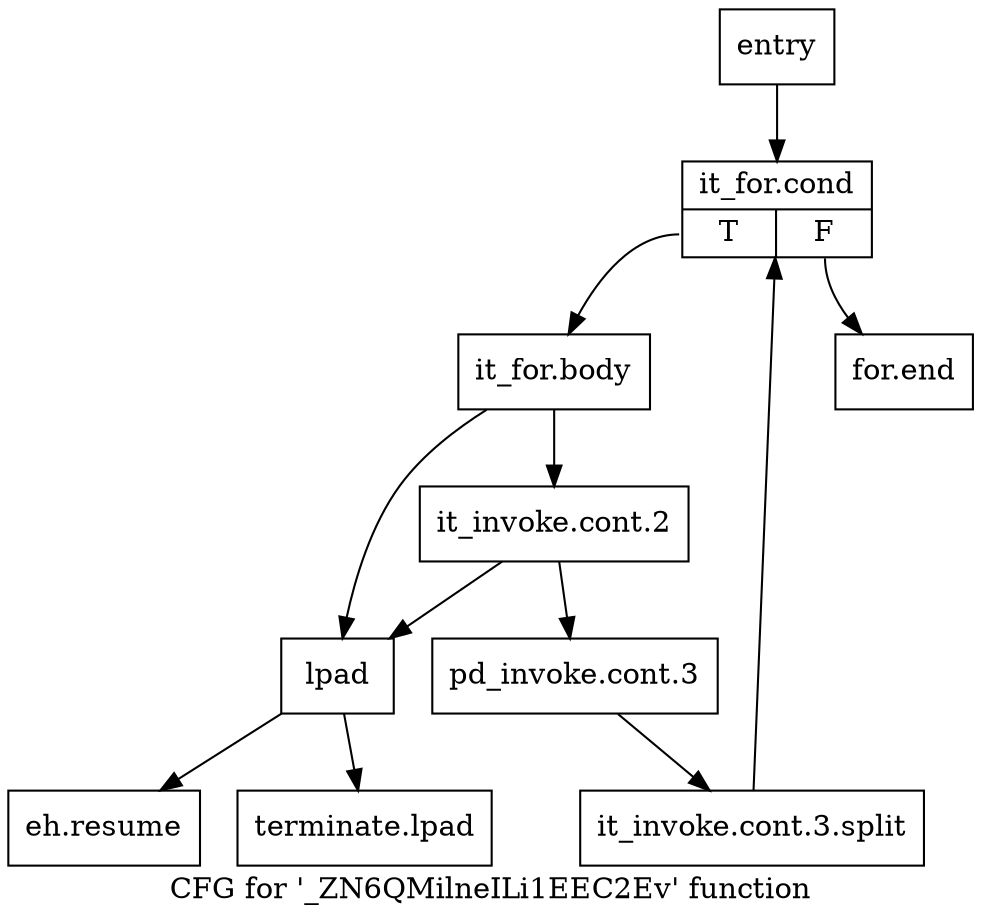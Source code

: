 digraph "CFG for '_ZN6QMilneILi1EEC2Ev' function" {
	label="CFG for '_ZN6QMilneILi1EEC2Ev' function";

	Node0x6f54a40 [shape=record,label="{entry}"];
	Node0x6f54a40 -> Node0x6f54a90;
	Node0x6f54a90 [shape=record,label="{it_for.cond|{<s0>T|<s1>F}}"];
	Node0x6f54a90:s0 -> Node0x6f54f70;
	Node0x6f54a90:s1 -> Node0x6f550b0;
	Node0x6f54f70 [shape=record,label="{it_for.body}"];
	Node0x6f54f70 -> Node0x6f54fc0;
	Node0x6f54f70 -> Node0x6f55060;
	Node0x6f54fc0 [shape=record,label="{it_invoke.cont.2}"];
	Node0x6f54fc0 -> Node0x6f55010;
	Node0x6f54fc0 -> Node0x6f55060;
	Node0x6f55010 [shape=record,label="{pd_invoke.cont.3}"];
	Node0x6f55010 -> Node0xaf8bce0;
	Node0xaf8bce0 [shape=record,label="{it_invoke.cont.3.split}"];
	Node0xaf8bce0 -> Node0x6f54a90;
	Node0x6f55060 [shape=record,label="{lpad}"];
	Node0x6f55060 -> Node0x6f55100;
	Node0x6f55060 -> Node0x6f55150;
	Node0x6f550b0 [shape=record,label="{for.end}"];
	Node0x6f55100 [shape=record,label="{eh.resume}"];
	Node0x6f55150 [shape=record,label="{terminate.lpad}"];
}
